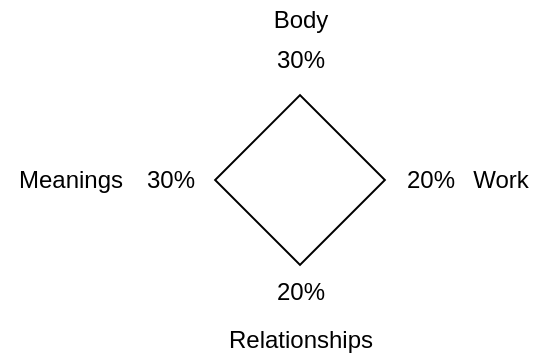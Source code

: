 <mxfile version="16.4.0" type="github">
  <diagram id="yduPr8pa8FwCuCBkXSA9" name="Page-1">
    <mxGraphModel dx="813" dy="430" grid="1" gridSize="10" guides="1" tooltips="1" connect="1" arrows="1" fold="1" page="1" pageScale="1" pageWidth="850" pageHeight="1100" math="0" shadow="0">
      <root>
        <mxCell id="0" />
        <mxCell id="1" parent="0" />
        <mxCell id="LsHG8OCSJ1Wb0Ce-m70j-1" value="" style="rounded=0;whiteSpace=wrap;html=1;rotation=45;" vertex="1" parent="1">
          <mxGeometry x="450" y="220" width="60" height="60" as="geometry" />
        </mxCell>
        <mxCell id="LsHG8OCSJ1Wb0Ce-m70j-2" value="Body" style="text;html=1;align=center;verticalAlign=middle;resizable=0;points=[];autosize=1;strokeColor=none;fillColor=none;" vertex="1" parent="1">
          <mxGeometry x="460" y="160" width="40" height="20" as="geometry" />
        </mxCell>
        <mxCell id="LsHG8OCSJ1Wb0Ce-m70j-3" value="Work" style="text;html=1;align=center;verticalAlign=middle;resizable=0;points=[];autosize=1;strokeColor=none;fillColor=none;" vertex="1" parent="1">
          <mxGeometry x="560" y="240" width="40" height="20" as="geometry" />
        </mxCell>
        <mxCell id="LsHG8OCSJ1Wb0Ce-m70j-4" value="Relationships" style="text;html=1;align=center;verticalAlign=middle;resizable=0;points=[];autosize=1;strokeColor=none;fillColor=none;" vertex="1" parent="1">
          <mxGeometry x="435" y="320" width="90" height="20" as="geometry" />
        </mxCell>
        <mxCell id="LsHG8OCSJ1Wb0Ce-m70j-5" value="Meanings" style="text;html=1;align=center;verticalAlign=middle;resizable=0;points=[];autosize=1;strokeColor=none;fillColor=none;" vertex="1" parent="1">
          <mxGeometry x="330" y="240" width="70" height="20" as="geometry" />
        </mxCell>
        <mxCell id="LsHG8OCSJ1Wb0Ce-m70j-6" value="30%" style="text;html=1;align=center;verticalAlign=middle;resizable=0;points=[];autosize=1;strokeColor=none;fillColor=none;" vertex="1" parent="1">
          <mxGeometry x="460" y="180" width="40" height="20" as="geometry" />
        </mxCell>
        <mxCell id="LsHG8OCSJ1Wb0Ce-m70j-7" value="20%" style="text;html=1;align=center;verticalAlign=middle;resizable=0;points=[];autosize=1;strokeColor=none;fillColor=none;" vertex="1" parent="1">
          <mxGeometry x="525" y="240" width="40" height="20" as="geometry" />
        </mxCell>
        <mxCell id="LsHG8OCSJ1Wb0Ce-m70j-8" value="20%" style="text;html=1;align=center;verticalAlign=middle;resizable=0;points=[];autosize=1;strokeColor=none;fillColor=none;" vertex="1" parent="1">
          <mxGeometry x="460" y="296" width="40" height="20" as="geometry" />
        </mxCell>
        <mxCell id="LsHG8OCSJ1Wb0Ce-m70j-9" value="30%" style="text;html=1;align=center;verticalAlign=middle;resizable=0;points=[];autosize=1;strokeColor=none;fillColor=none;" vertex="1" parent="1">
          <mxGeometry x="395" y="240" width="40" height="20" as="geometry" />
        </mxCell>
      </root>
    </mxGraphModel>
  </diagram>
</mxfile>
